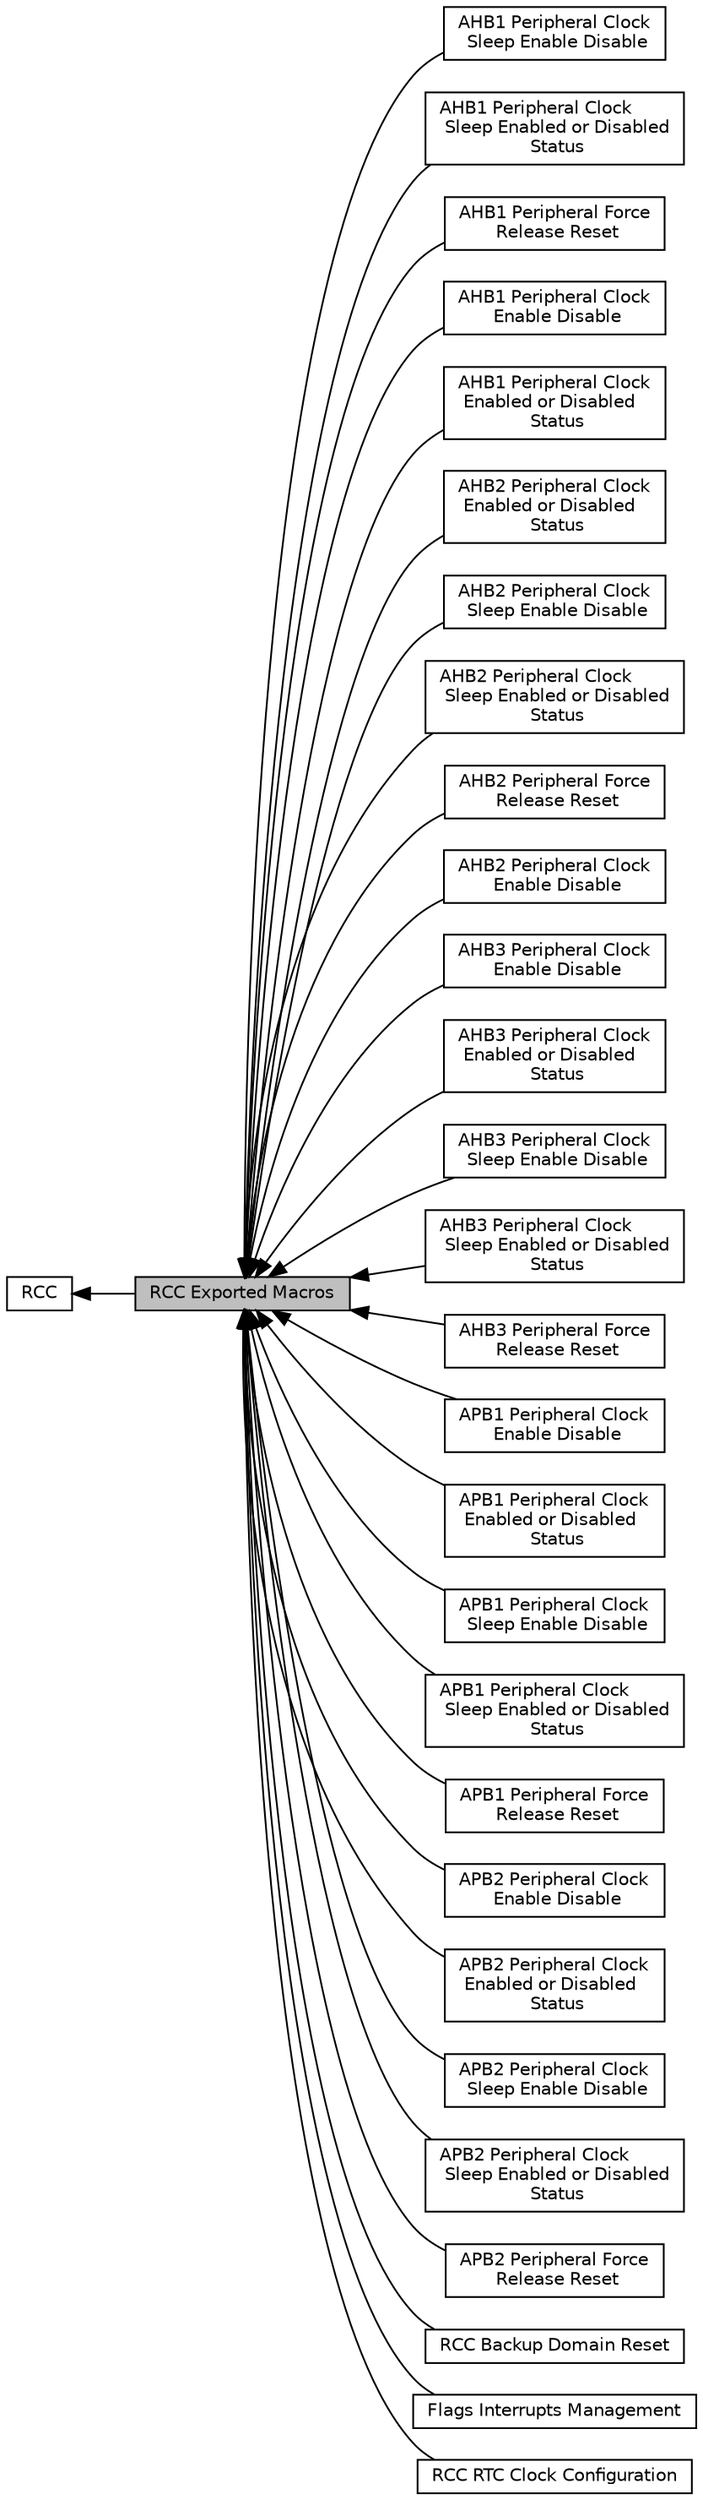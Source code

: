 digraph "RCC Exported Macros"
{
  edge [fontname="Helvetica",fontsize="10",labelfontname="Helvetica",labelfontsize="10"];
  node [fontname="Helvetica",fontsize="10",shape=box];
  rankdir=LR;
  Node2 [label="RCC",height=0.2,width=0.4,color="black", fillcolor="white", style="filled",URL="$group__RCC.html",tooltip="RCC HAL module driver."];
  Node18 [label="AHB1 Peripheral Clock\l Sleep Enable Disable",height=0.2,width=0.4,color="black", fillcolor="white", style="filled",URL="$group__RCC__AHB1__Clock__Sleep__Enable__Disable.html",tooltip="Enable or disable the AHB1 peripheral clock during Low Power (Sleep) mode."];
  Node23 [label="AHB1 Peripheral Clock\l Sleep Enabled or Disabled\l Status",height=0.2,width=0.4,color="black", fillcolor="white", style="filled",URL="$group__RCC__AHB1__Clock__Sleep__Enable__Disable__Status.html",tooltip="Check whether the AHB1 peripheral clock during Low Power (Sleep) mode is enabled or not."];
  Node13 [label="AHB1 Peripheral Force\l Release Reset",height=0.2,width=0.4,color="black", fillcolor="white", style="filled",URL="$group__RCC__AHB1__Force__Release__Reset.html",tooltip="Force or release AHB1 peripheral reset."];
  Node3 [label="AHB1 Peripheral Clock\l Enable Disable",height=0.2,width=0.4,color="black", fillcolor="white", style="filled",URL="$group__RCC__AHB1__Peripheral__Clock__Enable__Disable.html",tooltip="Enable or disable the AHB1 peripheral clock."];
  Node8 [label="AHB1 Peripheral Clock\l Enabled or Disabled\l Status",height=0.2,width=0.4,color="black", fillcolor="white", style="filled",URL="$group__RCC__AHB1__Peripheral__Clock__Enable__Disable__Status.html",tooltip="Check whether the AHB1 peripheral clock is enabled or not."];
  Node9 [label="AHB2 Peripheral Clock\l Enabled or Disabled\l Status",height=0.2,width=0.4,color="black", fillcolor="white", style="filled",URL="$group__RCC__AHB2__Clock__Enable__Disable__Status.html",tooltip="Check whether the AHB2 peripheral clock is enabled or not."];
  Node19 [label="AHB2 Peripheral Clock\l Sleep Enable Disable",height=0.2,width=0.4,color="black", fillcolor="white", style="filled",URL="$group__RCC__AHB2__Clock__Sleep__Enable__Disable.html",tooltip="Enable or disable the AHB2 peripheral clock during Low Power (Sleep) mode."];
  Node24 [label="AHB2 Peripheral Clock\l Sleep Enabled or Disabled\l Status",height=0.2,width=0.4,color="black", fillcolor="white", style="filled",URL="$group__RCC__AHB2__Clock__Sleep__Enable__Disable__Status.html",tooltip="Check whether the AHB2 peripheral clock during Low Power (Sleep) mode is enabled or not."];
  Node14 [label="AHB2 Peripheral Force\l Release Reset",height=0.2,width=0.4,color="black", fillcolor="white", style="filled",URL="$group__RCC__AHB2__Force__Release__Reset.html",tooltip="Force or release AHB2 peripheral reset."];
  Node4 [label="AHB2 Peripheral Clock\l Enable Disable",height=0.2,width=0.4,color="black", fillcolor="white", style="filled",URL="$group__RCC__AHB2__Peripheral__Clock__Enable__Disable.html",tooltip="Enable or disable the AHB2 peripheral clock."];
  Node5 [label="AHB3 Peripheral Clock\l Enable Disable",height=0.2,width=0.4,color="black", fillcolor="white", style="filled",URL="$group__RCC__AHB3__Clock__Enable__Disable.html",tooltip="Enable or disable the AHB3 peripheral clock."];
  Node10 [label="AHB3 Peripheral Clock\l Enabled or Disabled\l Status",height=0.2,width=0.4,color="black", fillcolor="white", style="filled",URL="$group__RCC__AHB3__Clock__Enable__Disable__Status.html",tooltip="Check whether the AHB3 peripheral clock is enabled or not."];
  Node20 [label="AHB3 Peripheral Clock\l Sleep Enable Disable",height=0.2,width=0.4,color="black", fillcolor="white", style="filled",URL="$group__RCC__AHB3__Clock__Sleep__Enable__Disable.html",tooltip="Enable or disable the AHB3 peripheral clock during Low Power (Sleep) mode."];
  Node25 [label="AHB3 Peripheral Clock\l Sleep Enabled or Disabled\l Status",height=0.2,width=0.4,color="black", fillcolor="white", style="filled",URL="$group__RCC__AHB3__Clock__Sleep__Enable__Disable__Status.html",tooltip="Check whether the AHB3 peripheral clock during Low Power (Sleep) mode is enabled or not."];
  Node15 [label="AHB3 Peripheral Force\l Release Reset",height=0.2,width=0.4,color="black", fillcolor="white", style="filled",URL="$group__RCC__AHB3__Force__Release__Reset.html",tooltip="Force or release AHB3 peripheral reset."];
  Node6 [label="APB1 Peripheral Clock\l Enable Disable",height=0.2,width=0.4,color="black", fillcolor="white", style="filled",URL="$group__RCC__APB1__Clock__Enable__Disable.html",tooltip="Enable or disable the APB1 peripheral clock."];
  Node11 [label="APB1 Peripheral Clock\l Enabled or Disabled\l Status",height=0.2,width=0.4,color="black", fillcolor="white", style="filled",URL="$group__RCC__APB1__Clock__Enable__Disable__Status.html",tooltip="Check whether the APB1 peripheral clock is enabled or not."];
  Node21 [label="APB1 Peripheral Clock\l Sleep Enable Disable",height=0.2,width=0.4,color="black", fillcolor="white", style="filled",URL="$group__RCC__APB1__Clock__Sleep__Enable__Disable.html",tooltip="Enable or disable the APB1 peripheral clock during Low Power (Sleep) mode."];
  Node26 [label="APB1 Peripheral Clock\l Sleep Enabled or Disabled\l Status",height=0.2,width=0.4,color="black", fillcolor="white", style="filled",URL="$group__RCC__APB1__Clock__Sleep__Enable__Disable__Status.html",tooltip="Check whether the APB1 peripheral clock during Low Power (Sleep) mode is enabled or not."];
  Node16 [label="APB1 Peripheral Force\l Release Reset",height=0.2,width=0.4,color="black", fillcolor="white", style="filled",URL="$group__RCC__APB1__Force__Release__Reset.html",tooltip="Force or release APB1 peripheral reset."];
  Node7 [label="APB2 Peripheral Clock\l Enable Disable",height=0.2,width=0.4,color="black", fillcolor="white", style="filled",URL="$group__RCC__APB2__Clock__Enable__Disable.html",tooltip="Enable or disable the APB2 peripheral clock."];
  Node12 [label="APB2 Peripheral Clock\l Enabled or Disabled\l Status",height=0.2,width=0.4,color="black", fillcolor="white", style="filled",URL="$group__RCC__APB2__Clock__Enable__Disable__Status.html",tooltip="Check whether the APB2 peripheral clock is enabled or not."];
  Node22 [label="APB2 Peripheral Clock\l Sleep Enable Disable",height=0.2,width=0.4,color="black", fillcolor="white", style="filled",URL="$group__RCC__APB2__Clock__Sleep__Enable__Disable.html",tooltip="Enable or disable the APB2 peripheral clock during Low Power (Sleep) mode."];
  Node27 [label="APB2 Peripheral Clock\l Sleep Enabled or Disabled\l Status",height=0.2,width=0.4,color="black", fillcolor="white", style="filled",URL="$group__RCC__APB2__Clock__Sleep__Enable__Disable__Status.html",tooltip="Check whether the APB2 peripheral clock during Low Power (Sleep) mode is enabled or not."];
  Node17 [label="APB2 Peripheral Force\l Release Reset",height=0.2,width=0.4,color="black", fillcolor="white", style="filled",URL="$group__RCC__APB2__Force__Release__Reset.html",tooltip="Force or release APB2 peripheral reset."];
  Node28 [label="RCC Backup Domain Reset",height=0.2,width=0.4,color="black", fillcolor="white", style="filled",URL="$group__RCC__Backup__Domain__Reset.html",tooltip=" "];
  Node1 [label="RCC Exported Macros",height=0.2,width=0.4,color="black", fillcolor="grey75", style="filled", fontcolor="black",tooltip=" "];
  Node30 [label="Flags Interrupts Management",height=0.2,width=0.4,color="black", fillcolor="white", style="filled",URL="$group__RCC__Flags__Interrupts__Management.html",tooltip="macros to manage the specified RCC Flags and interrupts."];
  Node29 [label="RCC RTC Clock Configuration",height=0.2,width=0.4,color="black", fillcolor="white", style="filled",URL="$group__RCC__RTC__Clock__Configuration.html",tooltip=" "];
  Node2->Node1 [shape=plaintext, dir="back", style="solid"];
  Node1->Node3 [shape=plaintext, dir="back", style="solid"];
  Node1->Node4 [shape=plaintext, dir="back", style="solid"];
  Node1->Node5 [shape=plaintext, dir="back", style="solid"];
  Node1->Node6 [shape=plaintext, dir="back", style="solid"];
  Node1->Node7 [shape=plaintext, dir="back", style="solid"];
  Node1->Node8 [shape=plaintext, dir="back", style="solid"];
  Node1->Node9 [shape=plaintext, dir="back", style="solid"];
  Node1->Node10 [shape=plaintext, dir="back", style="solid"];
  Node1->Node11 [shape=plaintext, dir="back", style="solid"];
  Node1->Node12 [shape=plaintext, dir="back", style="solid"];
  Node1->Node13 [shape=plaintext, dir="back", style="solid"];
  Node1->Node14 [shape=plaintext, dir="back", style="solid"];
  Node1->Node15 [shape=plaintext, dir="back", style="solid"];
  Node1->Node16 [shape=plaintext, dir="back", style="solid"];
  Node1->Node17 [shape=plaintext, dir="back", style="solid"];
  Node1->Node18 [shape=plaintext, dir="back", style="solid"];
  Node1->Node19 [shape=plaintext, dir="back", style="solid"];
  Node1->Node20 [shape=plaintext, dir="back", style="solid"];
  Node1->Node21 [shape=plaintext, dir="back", style="solid"];
  Node1->Node22 [shape=plaintext, dir="back", style="solid"];
  Node1->Node23 [shape=plaintext, dir="back", style="solid"];
  Node1->Node24 [shape=plaintext, dir="back", style="solid"];
  Node1->Node25 [shape=plaintext, dir="back", style="solid"];
  Node1->Node26 [shape=plaintext, dir="back", style="solid"];
  Node1->Node27 [shape=plaintext, dir="back", style="solid"];
  Node1->Node28 [shape=plaintext, dir="back", style="solid"];
  Node1->Node29 [shape=plaintext, dir="back", style="solid"];
  Node1->Node30 [shape=plaintext, dir="back", style="solid"];
}
